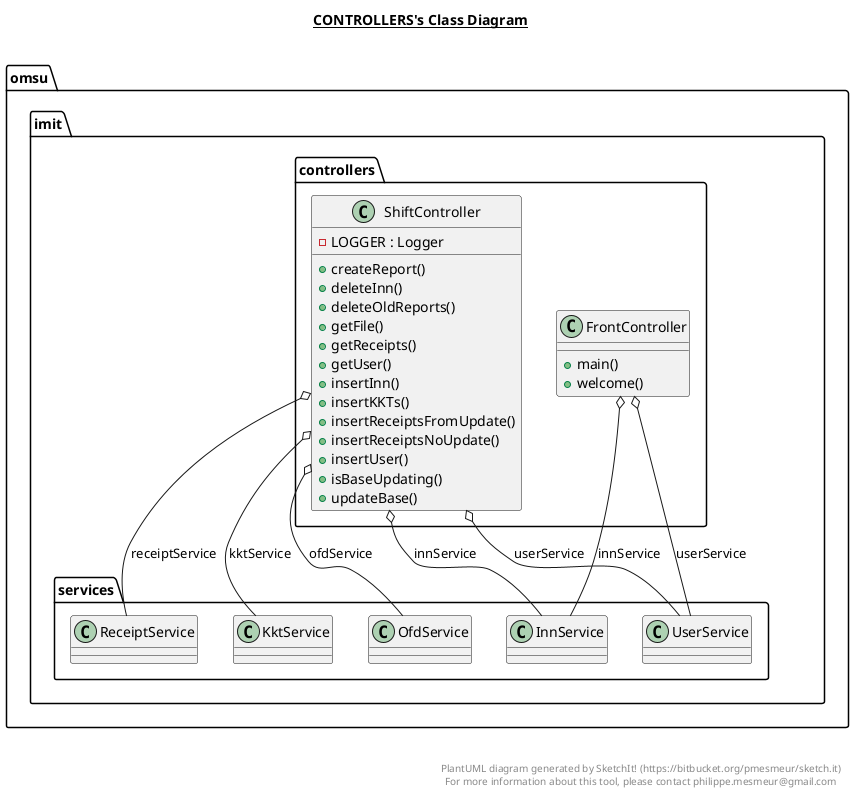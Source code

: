 @startuml

title __CONTROLLERS's Class Diagram__\n

  namespace omsu.imit {
    namespace controllers {
      class omsu.imit.controllers.FrontController {
          + main()
          + welcome()
      }
    }
  }
  

  namespace omsu.imit {
    namespace controllers {
      class omsu.imit.controllers.ShiftController {
          - LOGGER : Logger
          + createReport()
          + deleteInn()
          + deleteOldReports()
          + getFile()
          + getReceipts()
          + getUser()
          + insertInn()
          + insertKKTs()
          + insertReceiptsFromUpdate()
          + insertReceiptsNoUpdate()
          + insertUser()
          + isBaseUpdating()
          + updateBase()
      }
    }
  }
  

  omsu.imit.controllers.FrontController o-- omsu.imit.services.InnService : innService
  omsu.imit.controllers.FrontController o-- omsu.imit.services.UserService : userService
  omsu.imit.controllers.ShiftController o-- omsu.imit.services.InnService : innService
  omsu.imit.controllers.ShiftController o-- omsu.imit.services.KktService : kktService
  omsu.imit.controllers.ShiftController o-- omsu.imit.services.OfdService : ofdService
  omsu.imit.controllers.ShiftController o-- omsu.imit.services.ReceiptService : receiptService
  omsu.imit.controllers.ShiftController o-- omsu.imit.services.UserService : userService


right footer


PlantUML diagram generated by SketchIt! (https://bitbucket.org/pmesmeur/sketch.it)
For more information about this tool, please contact philippe.mesmeur@gmail.com
endfooter

@enduml
